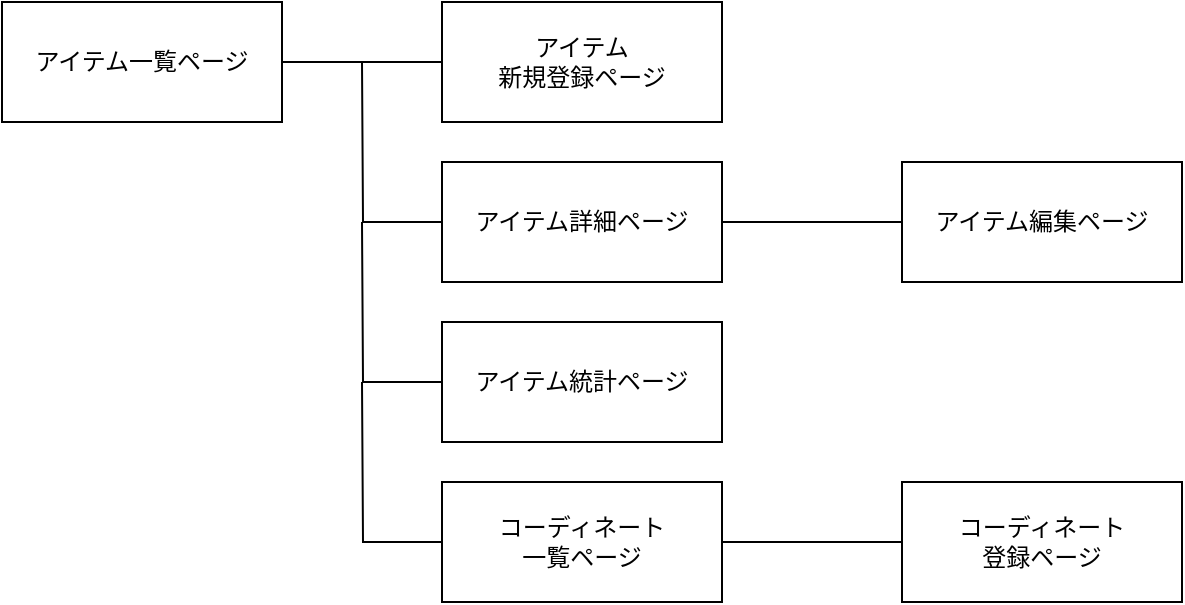 <mxfile version="20.8.19" type="device"><diagram name="ページ1" id="Wl_hvXJa_069P_EmyvHJ"><mxGraphModel dx="850" dy="715" grid="1" gridSize="10" guides="1" tooltips="1" connect="1" arrows="1" fold="1" page="1" pageScale="1" pageWidth="827" pageHeight="1169" math="0" shadow="0"><root><mxCell id="0"/><mxCell id="1" parent="0"/><mxCell id="djNP-KDr3tloeUMEMqIn-15" style="edgeStyle=orthogonalEdgeStyle;rounded=0;orthogonalLoop=1;jettySize=auto;html=1;endArrow=none;endFill=0;" edge="1" parent="1" source="djNP-KDr3tloeUMEMqIn-1" target="djNP-KDr3tloeUMEMqIn-2"><mxGeometry relative="1" as="geometry"/></mxCell><mxCell id="djNP-KDr3tloeUMEMqIn-1" value="アイテム一覧ページ" style="rounded=0;whiteSpace=wrap;html=1;" vertex="1" parent="1"><mxGeometry x="60" y="40" width="140" height="60" as="geometry"/></mxCell><mxCell id="djNP-KDr3tloeUMEMqIn-2" value="アイテム&lt;br&gt;新規登録ページ" style="whiteSpace=wrap;html=1;" vertex="1" parent="1"><mxGeometry x="280" y="40" width="140" height="60" as="geometry"/></mxCell><mxCell id="djNP-KDr3tloeUMEMqIn-9" value="アイテム編集ページ" style="whiteSpace=wrap;html=1;" vertex="1" parent="1"><mxGeometry x="510" y="120" width="140" height="60" as="geometry"/></mxCell><mxCell id="djNP-KDr3tloeUMEMqIn-20" style="edgeStyle=orthogonalEdgeStyle;rounded=0;orthogonalLoop=1;jettySize=auto;html=1;entryX=1;entryY=0.5;entryDx=0;entryDy=0;endArrow=none;endFill=0;" edge="1" parent="1" source="djNP-KDr3tloeUMEMqIn-10" target="djNP-KDr3tloeUMEMqIn-14"><mxGeometry relative="1" as="geometry"/></mxCell><mxCell id="djNP-KDr3tloeUMEMqIn-10" value="コーディネート&lt;br&gt;登録ページ" style="whiteSpace=wrap;html=1;" vertex="1" parent="1"><mxGeometry x="510" y="280" width="140" height="60" as="geometry"/></mxCell><mxCell id="djNP-KDr3tloeUMEMqIn-17" style="edgeStyle=orthogonalEdgeStyle;rounded=0;orthogonalLoop=1;jettySize=auto;html=1;endArrow=none;endFill=0;" edge="1" parent="1" source="djNP-KDr3tloeUMEMqIn-11"><mxGeometry relative="1" as="geometry"><mxPoint x="240" y="150" as="targetPoint"/></mxGeometry></mxCell><mxCell id="djNP-KDr3tloeUMEMqIn-11" value="アイテム統計ページ" style="whiteSpace=wrap;html=1;" vertex="1" parent="1"><mxGeometry x="280" y="200" width="140" height="60" as="geometry"/></mxCell><mxCell id="djNP-KDr3tloeUMEMqIn-16" style="edgeStyle=orthogonalEdgeStyle;rounded=0;orthogonalLoop=1;jettySize=auto;html=1;endArrow=none;endFill=0;" edge="1" parent="1" source="djNP-KDr3tloeUMEMqIn-13"><mxGeometry relative="1" as="geometry"><mxPoint x="240" y="70" as="targetPoint"/></mxGeometry></mxCell><mxCell id="djNP-KDr3tloeUMEMqIn-18" style="edgeStyle=orthogonalEdgeStyle;rounded=0;orthogonalLoop=1;jettySize=auto;html=1;entryX=0;entryY=0.5;entryDx=0;entryDy=0;endArrow=none;endFill=0;" edge="1" parent="1" source="djNP-KDr3tloeUMEMqIn-13" target="djNP-KDr3tloeUMEMqIn-9"><mxGeometry relative="1" as="geometry"/></mxCell><mxCell id="djNP-KDr3tloeUMEMqIn-13" value="アイテム詳細ページ" style="whiteSpace=wrap;html=1;" vertex="1" parent="1"><mxGeometry x="280" y="120" width="140" height="60" as="geometry"/></mxCell><mxCell id="djNP-KDr3tloeUMEMqIn-19" style="edgeStyle=orthogonalEdgeStyle;rounded=0;orthogonalLoop=1;jettySize=auto;html=1;endArrow=none;endFill=0;" edge="1" parent="1" source="djNP-KDr3tloeUMEMqIn-14"><mxGeometry relative="1" as="geometry"><mxPoint x="240" y="230" as="targetPoint"/></mxGeometry></mxCell><mxCell id="djNP-KDr3tloeUMEMqIn-14" value="コーディネート&lt;br&gt;一覧ページ" style="whiteSpace=wrap;html=1;" vertex="1" parent="1"><mxGeometry x="280" y="280" width="140" height="60" as="geometry"/></mxCell></root></mxGraphModel></diagram></mxfile>